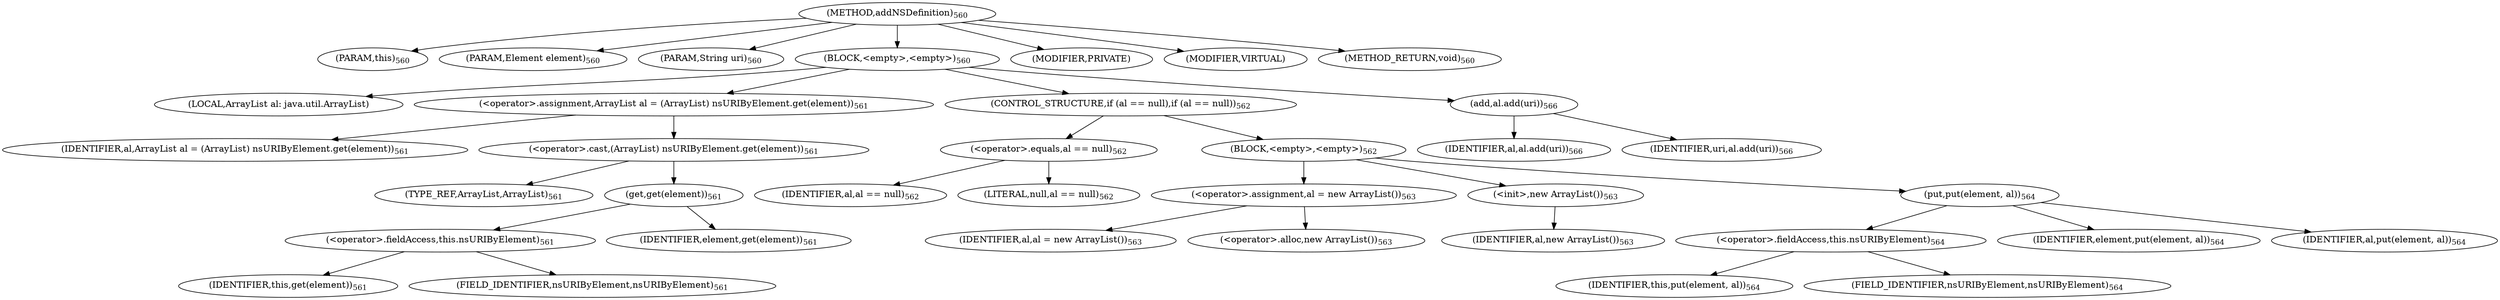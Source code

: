 digraph "addNSDefinition" {  
"1252" [label = <(METHOD,addNSDefinition)<SUB>560</SUB>> ]
"1253" [label = <(PARAM,this)<SUB>560</SUB>> ]
"1254" [label = <(PARAM,Element element)<SUB>560</SUB>> ]
"1255" [label = <(PARAM,String uri)<SUB>560</SUB>> ]
"1256" [label = <(BLOCK,&lt;empty&gt;,&lt;empty&gt;)<SUB>560</SUB>> ]
"64" [label = <(LOCAL,ArrayList al: java.util.ArrayList)> ]
"1257" [label = <(&lt;operator&gt;.assignment,ArrayList al = (ArrayList) nsURIByElement.get(element))<SUB>561</SUB>> ]
"1258" [label = <(IDENTIFIER,al,ArrayList al = (ArrayList) nsURIByElement.get(element))<SUB>561</SUB>> ]
"1259" [label = <(&lt;operator&gt;.cast,(ArrayList) nsURIByElement.get(element))<SUB>561</SUB>> ]
"1260" [label = <(TYPE_REF,ArrayList,ArrayList)<SUB>561</SUB>> ]
"1261" [label = <(get,get(element))<SUB>561</SUB>> ]
"1262" [label = <(&lt;operator&gt;.fieldAccess,this.nsURIByElement)<SUB>561</SUB>> ]
"1263" [label = <(IDENTIFIER,this,get(element))<SUB>561</SUB>> ]
"1264" [label = <(FIELD_IDENTIFIER,nsURIByElement,nsURIByElement)<SUB>561</SUB>> ]
"1265" [label = <(IDENTIFIER,element,get(element))<SUB>561</SUB>> ]
"1266" [label = <(CONTROL_STRUCTURE,if (al == null),if (al == null))<SUB>562</SUB>> ]
"1267" [label = <(&lt;operator&gt;.equals,al == null)<SUB>562</SUB>> ]
"1268" [label = <(IDENTIFIER,al,al == null)<SUB>562</SUB>> ]
"1269" [label = <(LITERAL,null,al == null)<SUB>562</SUB>> ]
"1270" [label = <(BLOCK,&lt;empty&gt;,&lt;empty&gt;)<SUB>562</SUB>> ]
"1271" [label = <(&lt;operator&gt;.assignment,al = new ArrayList())<SUB>563</SUB>> ]
"1272" [label = <(IDENTIFIER,al,al = new ArrayList())<SUB>563</SUB>> ]
"1273" [label = <(&lt;operator&gt;.alloc,new ArrayList())<SUB>563</SUB>> ]
"1274" [label = <(&lt;init&gt;,new ArrayList())<SUB>563</SUB>> ]
"63" [label = <(IDENTIFIER,al,new ArrayList())<SUB>563</SUB>> ]
"1275" [label = <(put,put(element, al))<SUB>564</SUB>> ]
"1276" [label = <(&lt;operator&gt;.fieldAccess,this.nsURIByElement)<SUB>564</SUB>> ]
"1277" [label = <(IDENTIFIER,this,put(element, al))<SUB>564</SUB>> ]
"1278" [label = <(FIELD_IDENTIFIER,nsURIByElement,nsURIByElement)<SUB>564</SUB>> ]
"1279" [label = <(IDENTIFIER,element,put(element, al))<SUB>564</SUB>> ]
"1280" [label = <(IDENTIFIER,al,put(element, al))<SUB>564</SUB>> ]
"1281" [label = <(add,al.add(uri))<SUB>566</SUB>> ]
"1282" [label = <(IDENTIFIER,al,al.add(uri))<SUB>566</SUB>> ]
"1283" [label = <(IDENTIFIER,uri,al.add(uri))<SUB>566</SUB>> ]
"1284" [label = <(MODIFIER,PRIVATE)> ]
"1285" [label = <(MODIFIER,VIRTUAL)> ]
"1286" [label = <(METHOD_RETURN,void)<SUB>560</SUB>> ]
  "1252" -> "1253" 
  "1252" -> "1254" 
  "1252" -> "1255" 
  "1252" -> "1256" 
  "1252" -> "1284" 
  "1252" -> "1285" 
  "1252" -> "1286" 
  "1256" -> "64" 
  "1256" -> "1257" 
  "1256" -> "1266" 
  "1256" -> "1281" 
  "1257" -> "1258" 
  "1257" -> "1259" 
  "1259" -> "1260" 
  "1259" -> "1261" 
  "1261" -> "1262" 
  "1261" -> "1265" 
  "1262" -> "1263" 
  "1262" -> "1264" 
  "1266" -> "1267" 
  "1266" -> "1270" 
  "1267" -> "1268" 
  "1267" -> "1269" 
  "1270" -> "1271" 
  "1270" -> "1274" 
  "1270" -> "1275" 
  "1271" -> "1272" 
  "1271" -> "1273" 
  "1274" -> "63" 
  "1275" -> "1276" 
  "1275" -> "1279" 
  "1275" -> "1280" 
  "1276" -> "1277" 
  "1276" -> "1278" 
  "1281" -> "1282" 
  "1281" -> "1283" 
}
